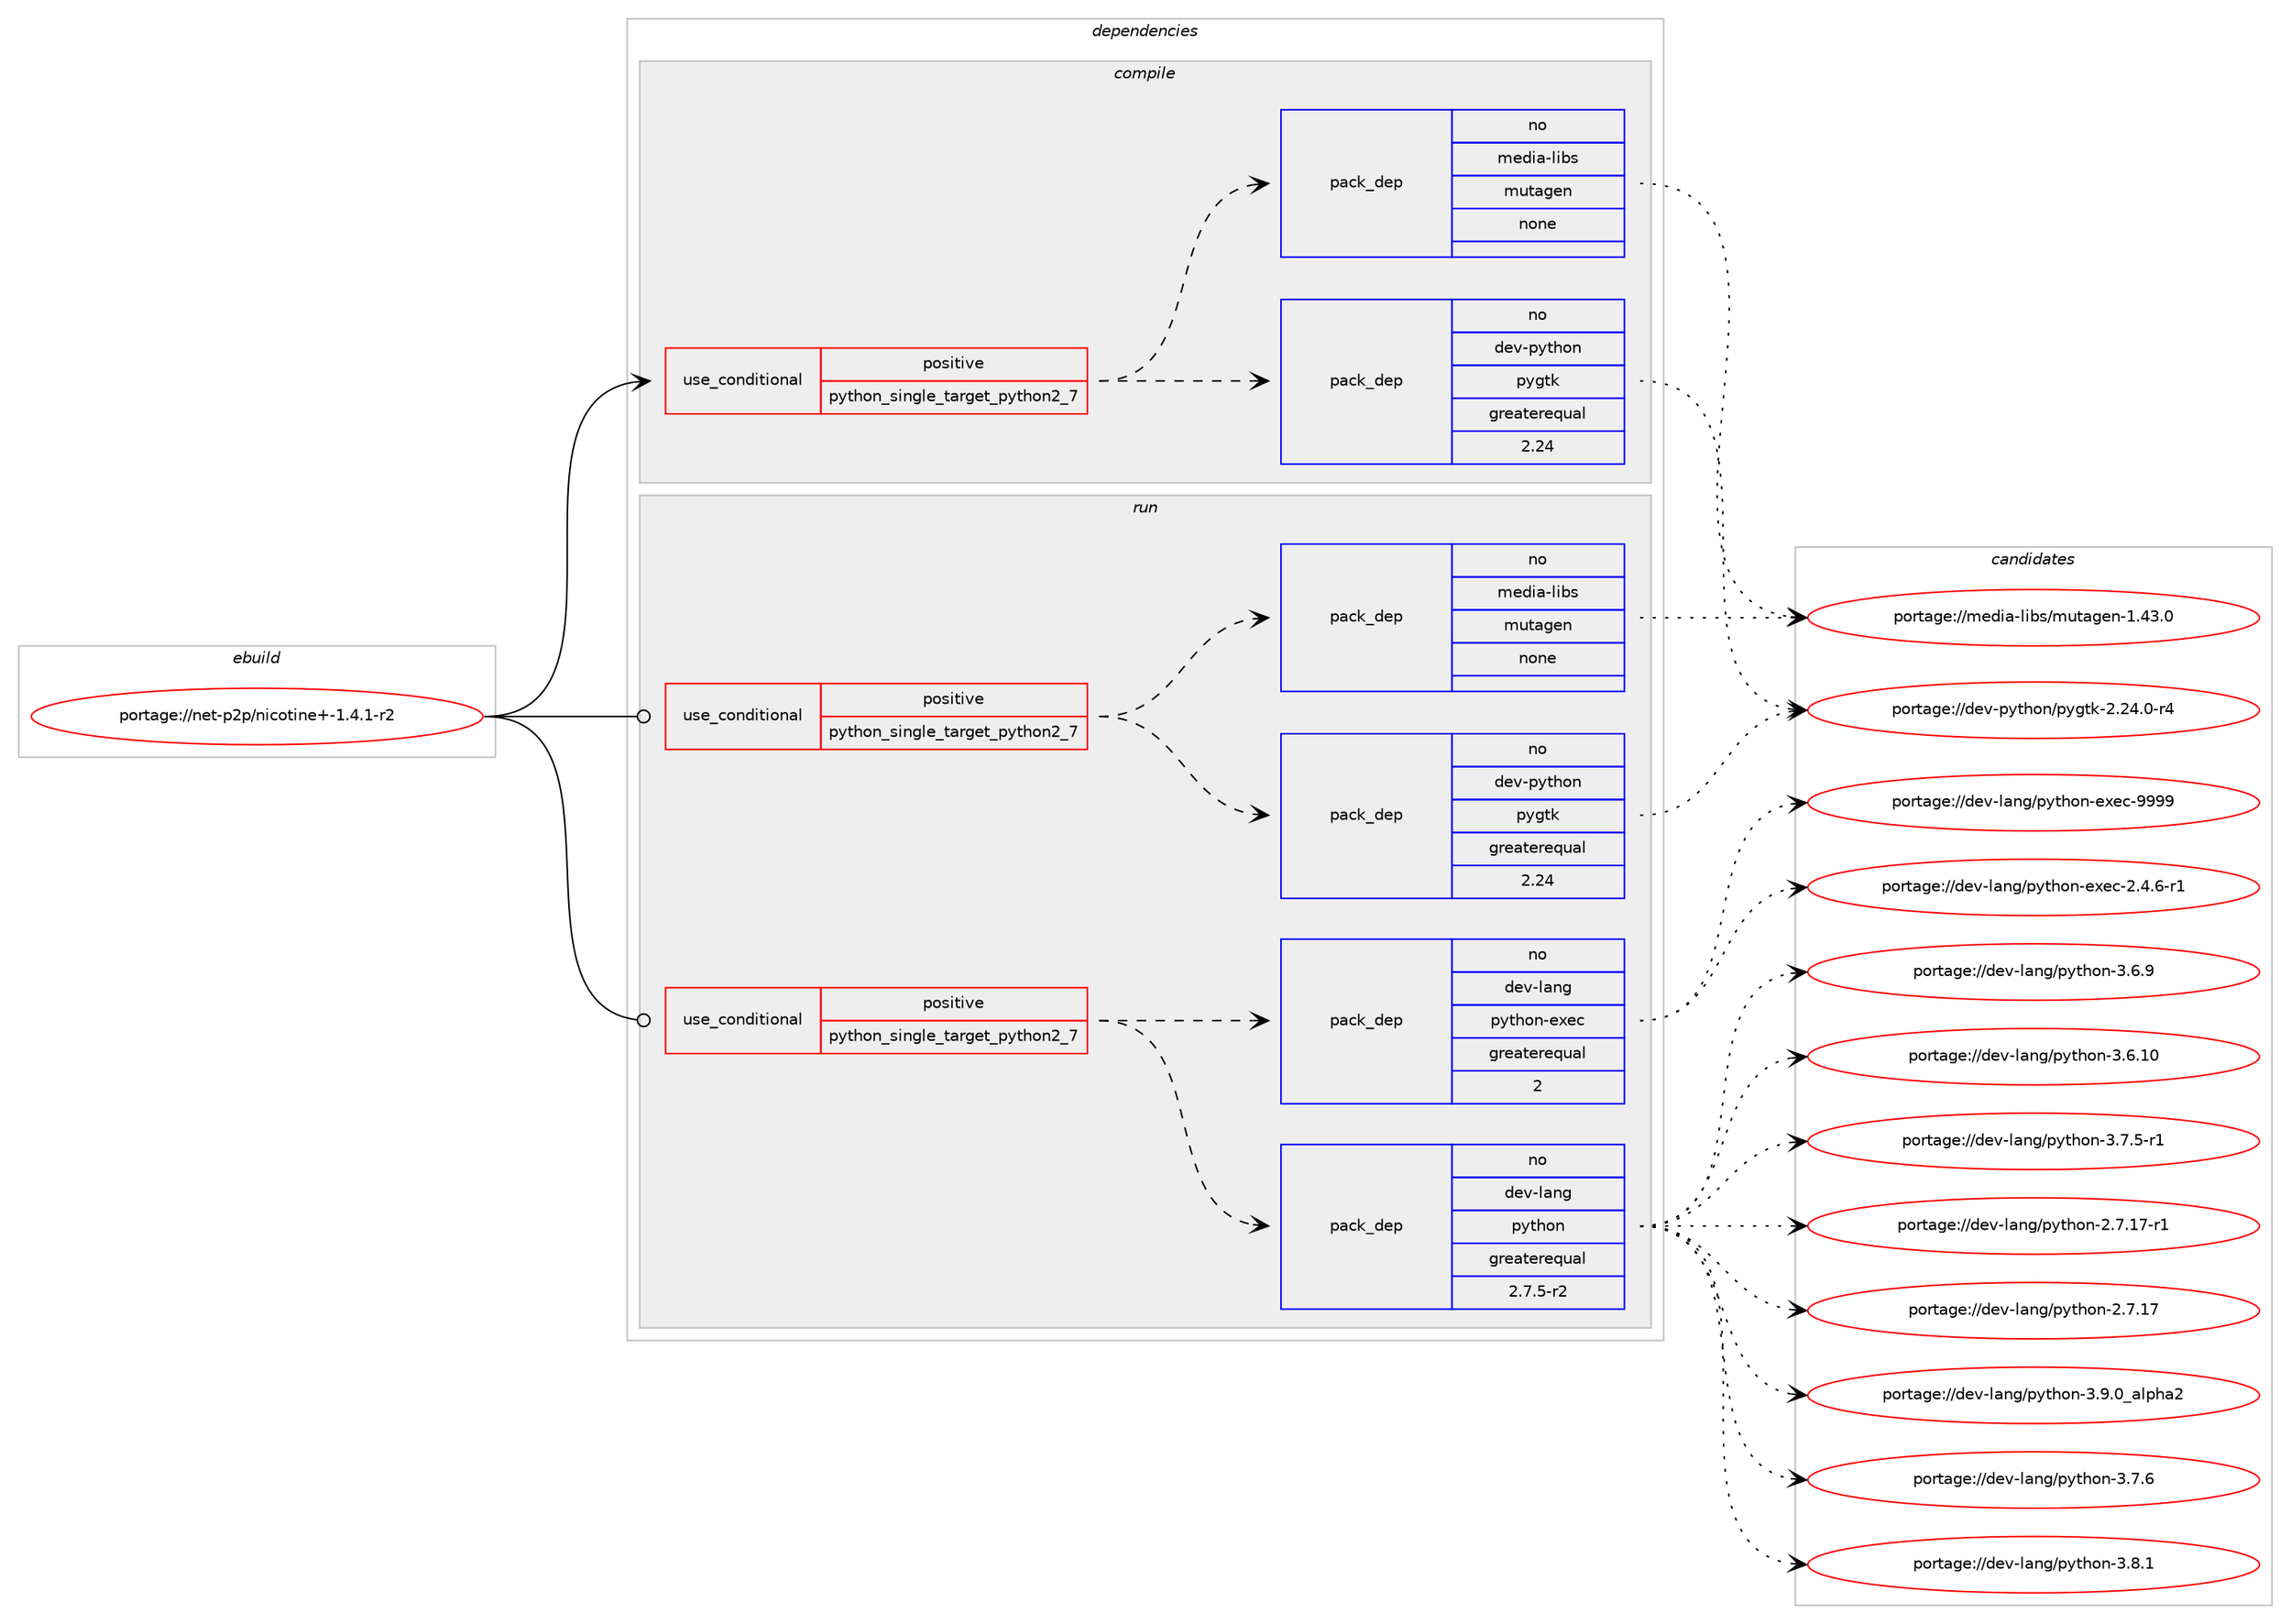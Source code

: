 digraph prolog {

# *************
# Graph options
# *************

newrank=true;
concentrate=true;
compound=true;
graph [rankdir=LR,fontname=Helvetica,fontsize=10,ranksep=1.5];#, ranksep=2.5, nodesep=0.2];
edge  [arrowhead=vee];
node  [fontname=Helvetica,fontsize=10];

# **********
# The ebuild
# **********

subgraph cluster_leftcol {
color=gray;
rank=same;
label=<<i>ebuild</i>>;
id [label="portage://net-p2p/nicotine+-1.4.1-r2", color=red, width=4, href="../net-p2p/nicotine+-1.4.1-r2.svg"];
}

# ****************
# The dependencies
# ****************

subgraph cluster_midcol {
color=gray;
label=<<i>dependencies</i>>;
subgraph cluster_compile {
fillcolor="#eeeeee";
style=filled;
label=<<i>compile</i>>;
subgraph cond23839 {
dependency117121 [label=<<TABLE BORDER="0" CELLBORDER="1" CELLSPACING="0" CELLPADDING="4"><TR><TD ROWSPAN="3" CELLPADDING="10">use_conditional</TD></TR><TR><TD>positive</TD></TR><TR><TD>python_single_target_python2_7</TD></TR></TABLE>>, shape=none, color=red];
subgraph pack91348 {
dependency117122 [label=<<TABLE BORDER="0" CELLBORDER="1" CELLSPACING="0" CELLPADDING="4" WIDTH="220"><TR><TD ROWSPAN="6" CELLPADDING="30">pack_dep</TD></TR><TR><TD WIDTH="110">no</TD></TR><TR><TD>dev-python</TD></TR><TR><TD>pygtk</TD></TR><TR><TD>greaterequal</TD></TR><TR><TD>2.24</TD></TR></TABLE>>, shape=none, color=blue];
}
dependency117121:e -> dependency117122:w [weight=20,style="dashed",arrowhead="vee"];
subgraph pack91349 {
dependency117123 [label=<<TABLE BORDER="0" CELLBORDER="1" CELLSPACING="0" CELLPADDING="4" WIDTH="220"><TR><TD ROWSPAN="6" CELLPADDING="30">pack_dep</TD></TR><TR><TD WIDTH="110">no</TD></TR><TR><TD>media-libs</TD></TR><TR><TD>mutagen</TD></TR><TR><TD>none</TD></TR><TR><TD></TD></TR></TABLE>>, shape=none, color=blue];
}
dependency117121:e -> dependency117123:w [weight=20,style="dashed",arrowhead="vee"];
}
id:e -> dependency117121:w [weight=20,style="solid",arrowhead="vee"];
}
subgraph cluster_compileandrun {
fillcolor="#eeeeee";
style=filled;
label=<<i>compile and run</i>>;
}
subgraph cluster_run {
fillcolor="#eeeeee";
style=filled;
label=<<i>run</i>>;
subgraph cond23840 {
dependency117124 [label=<<TABLE BORDER="0" CELLBORDER="1" CELLSPACING="0" CELLPADDING="4"><TR><TD ROWSPAN="3" CELLPADDING="10">use_conditional</TD></TR><TR><TD>positive</TD></TR><TR><TD>python_single_target_python2_7</TD></TR></TABLE>>, shape=none, color=red];
subgraph pack91350 {
dependency117125 [label=<<TABLE BORDER="0" CELLBORDER="1" CELLSPACING="0" CELLPADDING="4" WIDTH="220"><TR><TD ROWSPAN="6" CELLPADDING="30">pack_dep</TD></TR><TR><TD WIDTH="110">no</TD></TR><TR><TD>dev-lang</TD></TR><TR><TD>python</TD></TR><TR><TD>greaterequal</TD></TR><TR><TD>2.7.5-r2</TD></TR></TABLE>>, shape=none, color=blue];
}
dependency117124:e -> dependency117125:w [weight=20,style="dashed",arrowhead="vee"];
subgraph pack91351 {
dependency117126 [label=<<TABLE BORDER="0" CELLBORDER="1" CELLSPACING="0" CELLPADDING="4" WIDTH="220"><TR><TD ROWSPAN="6" CELLPADDING="30">pack_dep</TD></TR><TR><TD WIDTH="110">no</TD></TR><TR><TD>dev-lang</TD></TR><TR><TD>python-exec</TD></TR><TR><TD>greaterequal</TD></TR><TR><TD>2</TD></TR></TABLE>>, shape=none, color=blue];
}
dependency117124:e -> dependency117126:w [weight=20,style="dashed",arrowhead="vee"];
}
id:e -> dependency117124:w [weight=20,style="solid",arrowhead="odot"];
subgraph cond23841 {
dependency117127 [label=<<TABLE BORDER="0" CELLBORDER="1" CELLSPACING="0" CELLPADDING="4"><TR><TD ROWSPAN="3" CELLPADDING="10">use_conditional</TD></TR><TR><TD>positive</TD></TR><TR><TD>python_single_target_python2_7</TD></TR></TABLE>>, shape=none, color=red];
subgraph pack91352 {
dependency117128 [label=<<TABLE BORDER="0" CELLBORDER="1" CELLSPACING="0" CELLPADDING="4" WIDTH="220"><TR><TD ROWSPAN="6" CELLPADDING="30">pack_dep</TD></TR><TR><TD WIDTH="110">no</TD></TR><TR><TD>dev-python</TD></TR><TR><TD>pygtk</TD></TR><TR><TD>greaterequal</TD></TR><TR><TD>2.24</TD></TR></TABLE>>, shape=none, color=blue];
}
dependency117127:e -> dependency117128:w [weight=20,style="dashed",arrowhead="vee"];
subgraph pack91353 {
dependency117129 [label=<<TABLE BORDER="0" CELLBORDER="1" CELLSPACING="0" CELLPADDING="4" WIDTH="220"><TR><TD ROWSPAN="6" CELLPADDING="30">pack_dep</TD></TR><TR><TD WIDTH="110">no</TD></TR><TR><TD>media-libs</TD></TR><TR><TD>mutagen</TD></TR><TR><TD>none</TD></TR><TR><TD></TD></TR></TABLE>>, shape=none, color=blue];
}
dependency117127:e -> dependency117129:w [weight=20,style="dashed",arrowhead="vee"];
}
id:e -> dependency117127:w [weight=20,style="solid",arrowhead="odot"];
}
}

# **************
# The candidates
# **************

subgraph cluster_choices {
rank=same;
color=gray;
label=<<i>candidates</i>>;

subgraph choice91348 {
color=black;
nodesep=1;
choice1001011184511212111610411111047112121103116107455046505246484511452 [label="portage://dev-python/pygtk-2.24.0-r4", color=red, width=4,href="../dev-python/pygtk-2.24.0-r4.svg"];
dependency117122:e -> choice1001011184511212111610411111047112121103116107455046505246484511452:w [style=dotted,weight="100"];
}
subgraph choice91349 {
color=black;
nodesep=1;
choice109101100105974510810598115471091171169710310111045494652514648 [label="portage://media-libs/mutagen-1.43.0", color=red, width=4,href="../media-libs/mutagen-1.43.0.svg"];
dependency117123:e -> choice109101100105974510810598115471091171169710310111045494652514648:w [style=dotted,weight="100"];
}
subgraph choice91350 {
color=black;
nodesep=1;
choice10010111845108971101034711212111610411111045514657464895971081121049750 [label="portage://dev-lang/python-3.9.0_alpha2", color=red, width=4,href="../dev-lang/python-3.9.0_alpha2.svg"];
choice100101118451089711010347112121116104111110455146564649 [label="portage://dev-lang/python-3.8.1", color=red, width=4,href="../dev-lang/python-3.8.1.svg"];
choice100101118451089711010347112121116104111110455146554654 [label="portage://dev-lang/python-3.7.6", color=red, width=4,href="../dev-lang/python-3.7.6.svg"];
choice1001011184510897110103471121211161041111104551465546534511449 [label="portage://dev-lang/python-3.7.5-r1", color=red, width=4,href="../dev-lang/python-3.7.5-r1.svg"];
choice100101118451089711010347112121116104111110455146544657 [label="portage://dev-lang/python-3.6.9", color=red, width=4,href="../dev-lang/python-3.6.9.svg"];
choice10010111845108971101034711212111610411111045514654464948 [label="portage://dev-lang/python-3.6.10", color=red, width=4,href="../dev-lang/python-3.6.10.svg"];
choice100101118451089711010347112121116104111110455046554649554511449 [label="portage://dev-lang/python-2.7.17-r1", color=red, width=4,href="../dev-lang/python-2.7.17-r1.svg"];
choice10010111845108971101034711212111610411111045504655464955 [label="portage://dev-lang/python-2.7.17", color=red, width=4,href="../dev-lang/python-2.7.17.svg"];
dependency117125:e -> choice10010111845108971101034711212111610411111045514657464895971081121049750:w [style=dotted,weight="100"];
dependency117125:e -> choice100101118451089711010347112121116104111110455146564649:w [style=dotted,weight="100"];
dependency117125:e -> choice100101118451089711010347112121116104111110455146554654:w [style=dotted,weight="100"];
dependency117125:e -> choice1001011184510897110103471121211161041111104551465546534511449:w [style=dotted,weight="100"];
dependency117125:e -> choice100101118451089711010347112121116104111110455146544657:w [style=dotted,weight="100"];
dependency117125:e -> choice10010111845108971101034711212111610411111045514654464948:w [style=dotted,weight="100"];
dependency117125:e -> choice100101118451089711010347112121116104111110455046554649554511449:w [style=dotted,weight="100"];
dependency117125:e -> choice10010111845108971101034711212111610411111045504655464955:w [style=dotted,weight="100"];
}
subgraph choice91351 {
color=black;
nodesep=1;
choice10010111845108971101034711212111610411111045101120101994557575757 [label="portage://dev-lang/python-exec-9999", color=red, width=4,href="../dev-lang/python-exec-9999.svg"];
choice10010111845108971101034711212111610411111045101120101994550465246544511449 [label="portage://dev-lang/python-exec-2.4.6-r1", color=red, width=4,href="../dev-lang/python-exec-2.4.6-r1.svg"];
dependency117126:e -> choice10010111845108971101034711212111610411111045101120101994557575757:w [style=dotted,weight="100"];
dependency117126:e -> choice10010111845108971101034711212111610411111045101120101994550465246544511449:w [style=dotted,weight="100"];
}
subgraph choice91352 {
color=black;
nodesep=1;
choice1001011184511212111610411111047112121103116107455046505246484511452 [label="portage://dev-python/pygtk-2.24.0-r4", color=red, width=4,href="../dev-python/pygtk-2.24.0-r4.svg"];
dependency117128:e -> choice1001011184511212111610411111047112121103116107455046505246484511452:w [style=dotted,weight="100"];
}
subgraph choice91353 {
color=black;
nodesep=1;
choice109101100105974510810598115471091171169710310111045494652514648 [label="portage://media-libs/mutagen-1.43.0", color=red, width=4,href="../media-libs/mutagen-1.43.0.svg"];
dependency117129:e -> choice109101100105974510810598115471091171169710310111045494652514648:w [style=dotted,weight="100"];
}
}

}
